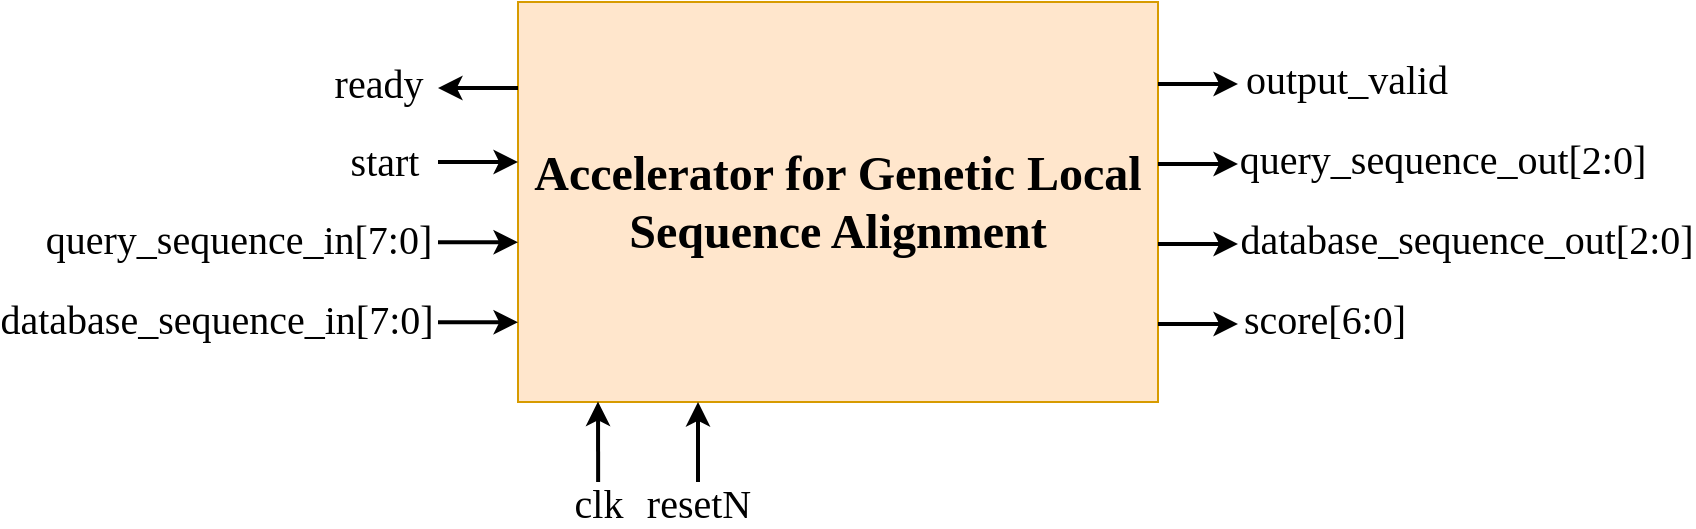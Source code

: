 <mxfile version="21.7.5" type="device">
  <diagram name="Page-1" id="3uIFbKMsco28xktlf7sZ">
    <mxGraphModel dx="1050" dy="621" grid="1" gridSize="10" guides="1" tooltips="1" connect="1" arrows="1" fold="1" page="1" pageScale="1" pageWidth="850" pageHeight="1100" background="none" math="0" shadow="0">
      <root>
        <mxCell id="0" />
        <mxCell id="1" parent="0" />
        <mxCell id="iTsQnaAJMkKByHwgml_p-5" value="&lt;font style=&quot;font-size: 24px;&quot;&gt;&lt;b style=&quot;font-size: 24px;&quot;&gt;Accelerator for Genetic Local Sequence Alignment&lt;/b&gt;&lt;/font&gt;" style="rounded=0;whiteSpace=wrap;html=1;fillColor=#ffe6cc;strokeColor=#d79b00;fontSize=24;fontFamily=Garamond;" parent="1" vertex="1">
          <mxGeometry x="261" y="60" width="320" height="200" as="geometry" />
        </mxCell>
        <mxCell id="iTsQnaAJMkKByHwgml_p-6" value="" style="endArrow=classic;html=1;rounded=0;endFill=1;strokeWidth=2;" parent="1" edge="1">
          <mxGeometry width="50" height="50" relative="1" as="geometry">
            <mxPoint x="221" y="180.16" as="sourcePoint" />
            <mxPoint x="261" y="180.16" as="targetPoint" />
          </mxGeometry>
        </mxCell>
        <mxCell id="iTsQnaAJMkKByHwgml_p-10" value="query_sequence_in[7:0]" style="edgeLabel;html=1;align=center;verticalAlign=middle;resizable=0;points=[];fontFamily=Garamond;fontSize=20;labelBackgroundColor=none;" parent="iTsQnaAJMkKByHwgml_p-6" vertex="1" connectable="0">
          <mxGeometry x="-0.56" y="2" relative="1" as="geometry">
            <mxPoint x="-109" as="offset" />
          </mxGeometry>
        </mxCell>
        <mxCell id="iTsQnaAJMkKByHwgml_p-11" value="database_sequence_in[7:0]" style="edgeLabel;html=1;align=center;verticalAlign=middle;resizable=0;points=[];fontSize=20;fontFamily=Garamond;labelBackgroundColor=none;" parent="iTsQnaAJMkKByHwgml_p-6" vertex="1" connectable="0">
          <mxGeometry x="-0.56" y="2" relative="1" as="geometry">
            <mxPoint x="-120" y="40" as="offset" />
          </mxGeometry>
        </mxCell>
        <mxCell id="iTsQnaAJMkKByHwgml_p-12" value="clk" style="edgeLabel;html=1;align=center;verticalAlign=middle;resizable=0;points=[];fontSize=20;fontFamily=Garamond;labelBackgroundColor=none;" parent="iTsQnaAJMkKByHwgml_p-6" vertex="1" connectable="0">
          <mxGeometry x="-0.56" y="2" relative="1" as="geometry">
            <mxPoint x="71" y="132" as="offset" />
          </mxGeometry>
        </mxCell>
        <mxCell id="iTsQnaAJMkKByHwgml_p-13" value="resetN" style="edgeLabel;html=1;align=center;verticalAlign=middle;resizable=0;points=[];fontSize=20;fontFamily=Garamond;labelBackgroundColor=none;" parent="iTsQnaAJMkKByHwgml_p-6" vertex="1" connectable="0">
          <mxGeometry x="-0.56" y="2" relative="1" as="geometry">
            <mxPoint x="121" y="132" as="offset" />
          </mxGeometry>
        </mxCell>
        <mxCell id="iTsQnaAJMkKByHwgml_p-17" value="output_valid" style="edgeLabel;html=1;align=center;verticalAlign=middle;resizable=0;points=[];fontSize=20;fontFamily=Garamond;labelBackgroundColor=none;" parent="iTsQnaAJMkKByHwgml_p-6" vertex="1" connectable="0">
          <mxGeometry x="-0.56" y="2" relative="1" as="geometry">
            <mxPoint x="445" y="-80" as="offset" />
          </mxGeometry>
        </mxCell>
        <mxCell id="iTsQnaAJMkKByHwgml_p-18" value="query_sequence_out[2:0]" style="edgeLabel;html=1;align=center;verticalAlign=middle;resizable=0;points=[];fontFamily=Garamond;fontSize=20;labelBackgroundColor=none;" parent="iTsQnaAJMkKByHwgml_p-6" vertex="1" connectable="0">
          <mxGeometry x="-0.56" y="2" relative="1" as="geometry">
            <mxPoint x="493" y="-40" as="offset" />
          </mxGeometry>
        </mxCell>
        <mxCell id="iTsQnaAJMkKByHwgml_p-19" value="database_sequence_out[2:0]" style="edgeLabel;html=1;align=center;verticalAlign=middle;resizable=0;points=[];fontSize=20;fontFamily=Garamond;labelBackgroundColor=none;" parent="iTsQnaAJMkKByHwgml_p-6" vertex="1" connectable="0">
          <mxGeometry x="-0.56" y="2" relative="1" as="geometry">
            <mxPoint x="505" as="offset" />
          </mxGeometry>
        </mxCell>
        <mxCell id="iTsQnaAJMkKByHwgml_p-21" value="score[6:0]" style="edgeLabel;html=1;align=center;verticalAlign=middle;resizable=0;points=[];fontSize=20;fontFamily=Garamond;labelBackgroundColor=none;" parent="iTsQnaAJMkKByHwgml_p-6" vertex="1" connectable="0">
          <mxGeometry x="-0.56" y="2" relative="1" as="geometry">
            <mxPoint x="434" y="40" as="offset" />
          </mxGeometry>
        </mxCell>
        <mxCell id="iTsQnaAJMkKByHwgml_p-7" value="" style="endArrow=classic;html=1;rounded=0;endFill=1;strokeWidth=2;" parent="1" edge="1">
          <mxGeometry width="50" height="50" relative="1" as="geometry">
            <mxPoint x="221" y="220.16" as="sourcePoint" />
            <mxPoint x="261" y="220.16" as="targetPoint" />
          </mxGeometry>
        </mxCell>
        <mxCell id="iTsQnaAJMkKByHwgml_p-8" value="" style="endArrow=classic;html=1;rounded=0;endFill=1;strokeWidth=2;entryX=0.125;entryY=0.999;entryDx=0;entryDy=0;entryPerimeter=0;" parent="1" edge="1" target="iTsQnaAJMkKByHwgml_p-5">
          <mxGeometry width="50" height="50" relative="1" as="geometry">
            <mxPoint x="301.08" y="300" as="sourcePoint" />
            <mxPoint x="301.0" y="262.4" as="targetPoint" />
          </mxGeometry>
        </mxCell>
        <mxCell id="iTsQnaAJMkKByHwgml_p-9" value="" style="endArrow=classic;html=1;rounded=0;endFill=1;strokeWidth=2;entryX=0.25;entryY=1;entryDx=0;entryDy=0;" parent="1" edge="1">
          <mxGeometry width="50" height="50" relative="1" as="geometry">
            <mxPoint x="351" y="300" as="sourcePoint" />
            <mxPoint x="351" y="260" as="targetPoint" />
          </mxGeometry>
        </mxCell>
        <mxCell id="iTsQnaAJMkKByHwgml_p-14" value="" style="endArrow=classic;html=1;rounded=0;endFill=1;strokeWidth=2;" parent="1" edge="1">
          <mxGeometry width="50" height="50" relative="1" as="geometry">
            <mxPoint x="581" y="101" as="sourcePoint" />
            <mxPoint x="621" y="101" as="targetPoint" />
          </mxGeometry>
        </mxCell>
        <mxCell id="iTsQnaAJMkKByHwgml_p-15" value="" style="endArrow=classic;html=1;rounded=0;endFill=1;strokeWidth=2;" parent="1" edge="1">
          <mxGeometry width="50" height="50" relative="1" as="geometry">
            <mxPoint x="581" y="141" as="sourcePoint" />
            <mxPoint x="621" y="141" as="targetPoint" />
          </mxGeometry>
        </mxCell>
        <mxCell id="iTsQnaAJMkKByHwgml_p-16" value="" style="endArrow=classic;html=1;rounded=0;endFill=1;strokeWidth=2;" parent="1" edge="1">
          <mxGeometry width="50" height="50" relative="1" as="geometry">
            <mxPoint x="581" y="181" as="sourcePoint" />
            <mxPoint x="621" y="181" as="targetPoint" />
          </mxGeometry>
        </mxCell>
        <mxCell id="iTsQnaAJMkKByHwgml_p-20" value="" style="endArrow=classic;html=1;rounded=0;endFill=1;strokeWidth=2;" parent="1" edge="1">
          <mxGeometry width="50" height="50" relative="1" as="geometry">
            <mxPoint x="581" y="221" as="sourcePoint" />
            <mxPoint x="621" y="221" as="targetPoint" />
          </mxGeometry>
        </mxCell>
        <mxCell id="VRhgiDbv6dK6xyt3hBLd-11" value="" style="endArrow=classic;html=1;rounded=0;endFill=1;strokeWidth=2;" parent="1" edge="1">
          <mxGeometry width="50" height="50" relative="1" as="geometry">
            <mxPoint x="221" y="140" as="sourcePoint" />
            <mxPoint x="261" y="140" as="targetPoint" />
          </mxGeometry>
        </mxCell>
        <mxCell id="VRhgiDbv6dK6xyt3hBLd-12" value="start" style="edgeLabel;html=1;align=center;verticalAlign=middle;resizable=0;points=[];labelBackgroundColor=none;fontSize=20;fontFamily=Garamond;" parent="VRhgiDbv6dK6xyt3hBLd-11" vertex="1" connectable="0">
          <mxGeometry x="-0.434" y="1" relative="1" as="geometry">
            <mxPoint x="-39" as="offset" />
          </mxGeometry>
        </mxCell>
        <mxCell id="VRhgiDbv6dK6xyt3hBLd-13" value="" style="endArrow=classic;html=1;rounded=0;endFill=1;strokeWidth=2;" parent="1" edge="1">
          <mxGeometry width="50" height="50" relative="1" as="geometry">
            <mxPoint x="261" y="103.0" as="sourcePoint" />
            <mxPoint x="221" y="103.0" as="targetPoint" />
          </mxGeometry>
        </mxCell>
        <mxCell id="VRhgiDbv6dK6xyt3hBLd-14" value="ready" style="edgeLabel;html=1;align=center;verticalAlign=middle;resizable=0;points=[];labelBackgroundColor=none;fontSize=20;fontFamily=Garamond;" parent="VRhgiDbv6dK6xyt3hBLd-13" vertex="1" connectable="0">
          <mxGeometry x="-0.434" y="1" relative="1" as="geometry">
            <mxPoint x="-59" y="-4" as="offset" />
          </mxGeometry>
        </mxCell>
      </root>
    </mxGraphModel>
  </diagram>
</mxfile>
